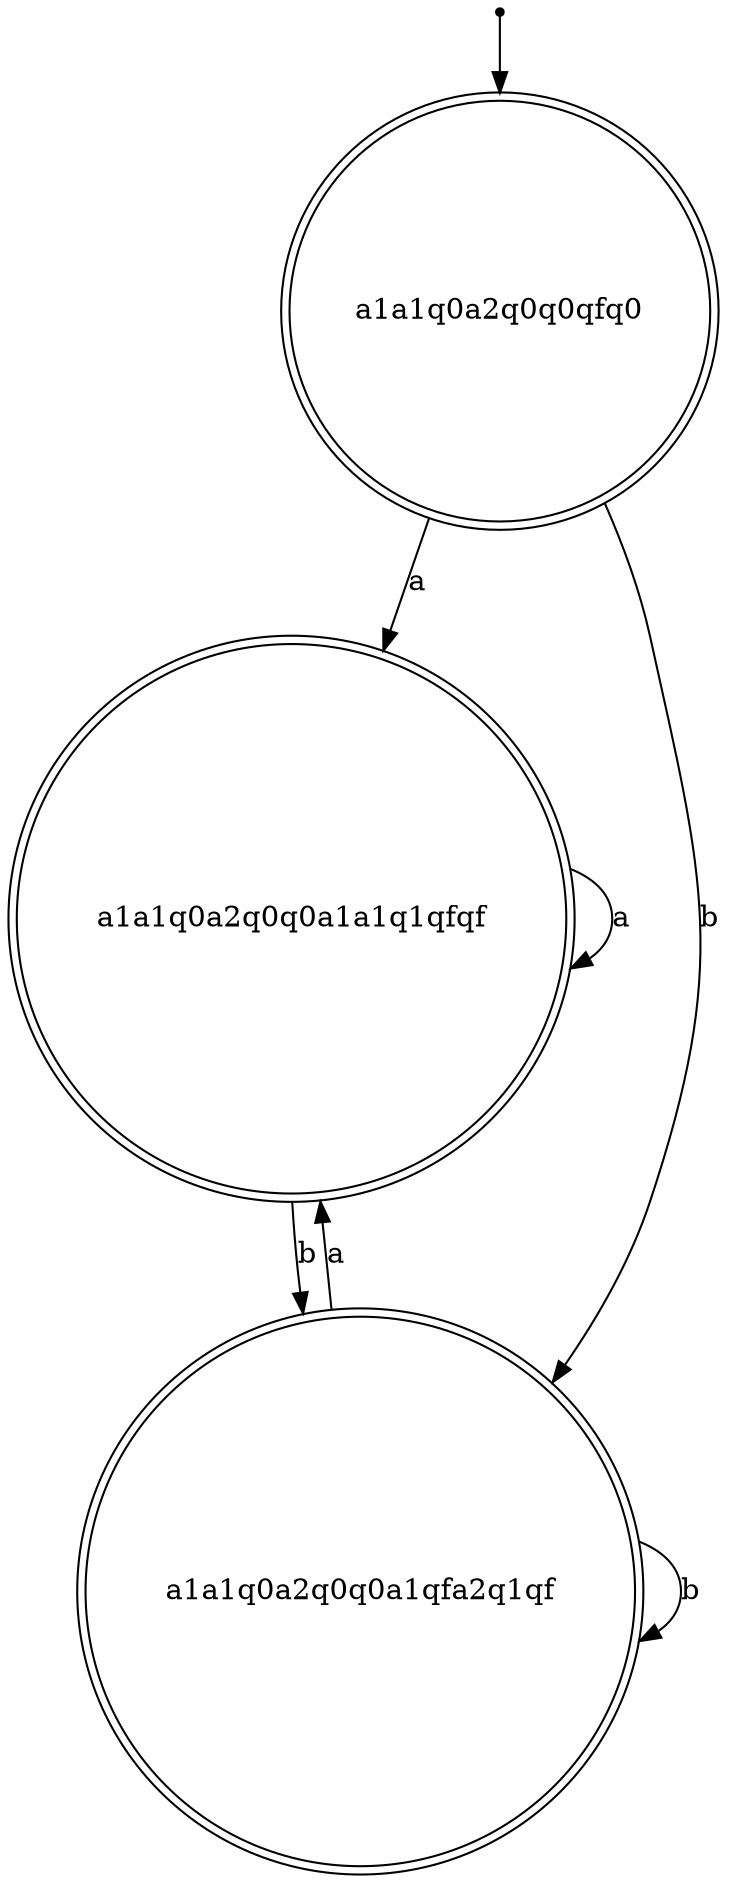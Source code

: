 digraph {
inic[shape=point];
inic->a1a1q0a2q0q0qfq0;
a1a1q0a2q0q0qfq0->a1a1q0a2q0q0a1a1q1qfqf[label="a"];
a1a1q0a2q0q0a1a1q1qfqf->a1a1q0a2q0q0a1a1q1qfqf[label="a"];
a1a1q0a2q0q0qfq0->a1a1q0a2q0q0a1qfa2q1qf[label="b"];
a1a1q0a2q0q0a1qfa2q1qf->a1a1q0a2q0q0a1a1q1qfqf[label="a"];
a1a1q0a2q0q0a1a1q1qfqf->a1a1q0a2q0q0a1qfa2q1qf[label="b"];
a1a1q0a2q0q0a1qfa2q1qf->a1a1q0a2q0q0a1qfa2q1qf[label="b"];

a1a1q0a2q0q0a1qfa2q1qf[shape=doublecircle];
a1a1q0a2q0q0a1a1q1qfqf[shape=doublecircle];
a1a1q0a2q0q0qfq0[shape=doublecircle];
}